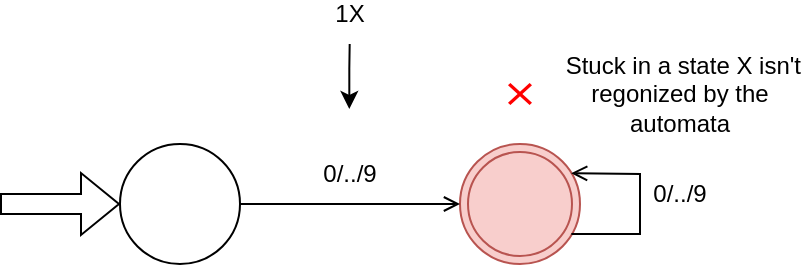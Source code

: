 <mxfile version="26.0.9">
  <diagram name="Page-1" id="FsUOxJL5uNDGmzX8lNfe">
    <mxGraphModel dx="503" dy="325" grid="1" gridSize="10" guides="1" tooltips="1" connect="1" arrows="1" fold="1" page="1" pageScale="1" pageWidth="570" pageHeight="940" math="0" shadow="0">
      <root>
        <mxCell id="0" />
        <mxCell id="1" parent="0" />
        <mxCell id="BBL6QCyTNO65ClgQpOba-1" value="" style="ellipse;shape=doubleEllipse;html=1;dashed=0;whiteSpace=wrap;aspect=fixed;fillColor=#f8cecc;strokeColor=#b85450;" vertex="1" parent="1">
          <mxGeometry x="280" y="120" width="60" height="60" as="geometry" />
        </mxCell>
        <mxCell id="BBL6QCyTNO65ClgQpOba-2" value="" style="ellipse;whiteSpace=wrap;html=1;aspect=fixed;fillColor=none;" vertex="1" parent="1">
          <mxGeometry x="110" y="120" width="60" height="60" as="geometry" />
        </mxCell>
        <mxCell id="BBL6QCyTNO65ClgQpOba-3" value="" style="endArrow=classic;html=1;rounded=0;bendable=0;shape=flexArrow;entryX=0;entryY=0.5;entryDx=0;entryDy=0;" edge="1" parent="1" target="BBL6QCyTNO65ClgQpOba-2">
          <mxGeometry width="50" height="50" relative="1" as="geometry">
            <mxPoint x="50" y="150" as="sourcePoint" />
            <mxPoint x="90" y="120" as="targetPoint" />
          </mxGeometry>
        </mxCell>
        <mxCell id="BBL6QCyTNO65ClgQpOba-4" value="" style="endArrow=open;html=1;rounded=0;bendable=0;exitX=1;exitY=0.5;exitDx=0;exitDy=0;entryX=0;entryY=0.5;entryDx=0;entryDy=0;endFill=0;" edge="1" parent="1" source="BBL6QCyTNO65ClgQpOba-2" target="BBL6QCyTNO65ClgQpOba-1">
          <mxGeometry width="50" height="50" relative="1" as="geometry">
            <mxPoint x="210" y="200" as="sourcePoint" />
            <mxPoint x="260" y="150" as="targetPoint" />
          </mxGeometry>
        </mxCell>
        <mxCell id="BBL6QCyTNO65ClgQpOba-5" value="" style="endArrow=open;html=1;rounded=0;endFill=0;exitX=0.928;exitY=0.75;exitDx=0;exitDy=0;exitPerimeter=0;entryX=0.926;entryY=0.243;entryDx=0;entryDy=0;entryPerimeter=0;" edge="1" parent="1" source="BBL6QCyTNO65ClgQpOba-1" target="BBL6QCyTNO65ClgQpOba-1">
          <mxGeometry width="50" height="50" relative="1" as="geometry">
            <mxPoint x="340" y="165" as="sourcePoint" />
            <mxPoint x="340" y="135" as="targetPoint" />
            <Array as="points">
              <mxPoint x="350" y="165" />
              <mxPoint x="370" y="165" />
              <mxPoint x="370" y="145" />
              <mxPoint x="370" y="135" />
            </Array>
          </mxGeometry>
        </mxCell>
        <mxCell id="BBL6QCyTNO65ClgQpOba-6" value="0/../9" style="text;html=1;align=center;verticalAlign=middle;whiteSpace=wrap;rounded=0;" vertex="1" parent="1">
          <mxGeometry x="210" y="130" width="30" height="10" as="geometry" />
        </mxCell>
        <mxCell id="BBL6QCyTNO65ClgQpOba-7" value="0/../9" style="text;html=1;align=center;verticalAlign=middle;whiteSpace=wrap;rounded=0;" vertex="1" parent="1">
          <mxGeometry x="375" y="140" width="30" height="10" as="geometry" />
        </mxCell>
        <mxCell id="BBL6QCyTNO65ClgQpOba-8" value="1X" style="text;html=1;align=center;verticalAlign=middle;whiteSpace=wrap;rounded=0;" vertex="1" parent="1">
          <mxGeometry x="210" y="50" width="30" height="10" as="geometry" />
        </mxCell>
        <mxCell id="BBL6QCyTNO65ClgQpOba-9" value="" style="endArrow=classic;html=1;rounded=0;endFill=1;exitX=0.5;exitY=1;exitDx=0;exitDy=0;entryX=0.5;entryY=1;entryDx=0;entryDy=0;bendable=0;" edge="1" parent="1">
          <mxGeometry width="50" height="50" relative="1" as="geometry">
            <mxPoint x="224.84" y="70" as="sourcePoint" />
            <mxPoint x="224.66" y="102.5" as="targetPoint" />
            <Array as="points">
              <mxPoint x="224.66" y="82.5" />
            </Array>
          </mxGeometry>
        </mxCell>
        <mxCell id="BBL6QCyTNO65ClgQpOba-11" value="&amp;nbsp;Stuck in a state X isn&#39;t regonized by the automata" style="text;html=1;align=center;verticalAlign=middle;whiteSpace=wrap;rounded=0;" vertex="1" parent="1">
          <mxGeometry x="325" y="75" width="130" height="40" as="geometry" />
        </mxCell>
        <mxCell id="BBL6QCyTNO65ClgQpOba-12" value="" style="shape=mxgraph.mockup.markup.redX;fillColor=#ff0000;html=1;shadow=0;whiteSpace=wrap;strokeColor=none;" vertex="1" parent="1">
          <mxGeometry x="304" y="89.5" width="12" height="11" as="geometry" />
        </mxCell>
      </root>
    </mxGraphModel>
  </diagram>
</mxfile>
